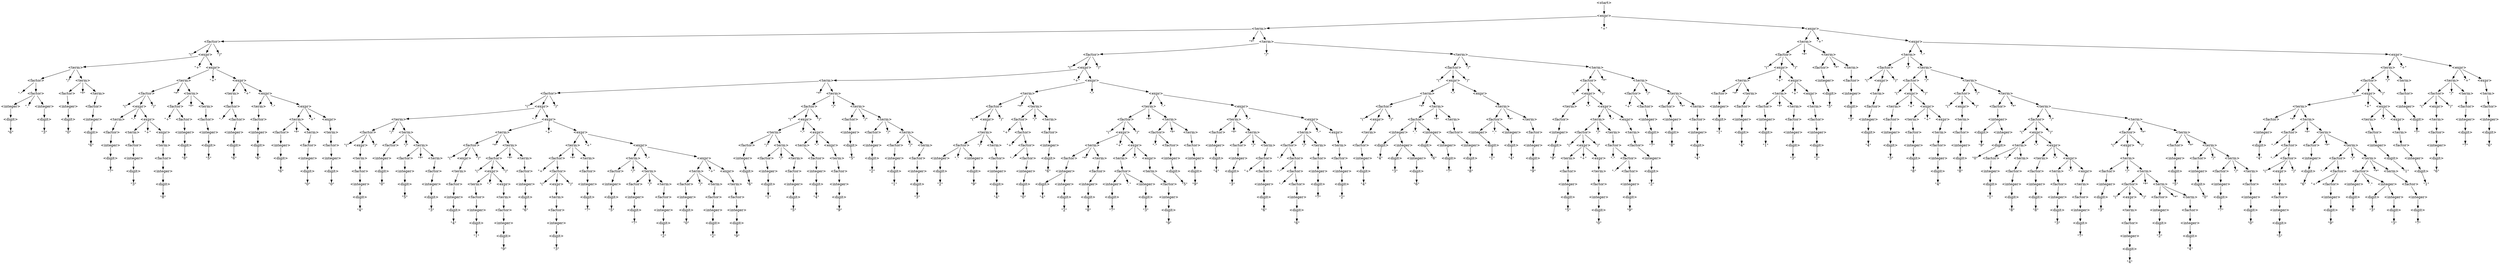 digraph DerivationTree {

    node [shape=plain];

    n1 [label="\<start\>"];
    n2 [label="\<expr\>"];
    n1 -> n2;

    n3 [label="\<term\>"];
    n2 -> n3;

    n4 [label="\"+\""];
    n2 -> n4;

    n5 [label="\<expr\>"];
    n2 -> n5;

    n6 [label="\<factor\>"];
    n3 -> n6;

    n7 [label="\"*\""];
    n3 -> n7;

    n8 [label="\<term\>"];
    n3 -> n8;

    n9 [label="\<term\>"];
    n5 -> n9;

    n10 [label="\"+\""];
    n5 -> n10;

    n11 [label="\<expr\>"];
    n5 -> n11;

    n12 [label="\"(\""];
    n6 -> n12;

    n13 [label="\<expr\>"];
    n6 -> n13;

    n14 [label="\")\""];
    n6 -> n14;

    n15 [label="\<factor\>"];
    n8 -> n15;

    n16 [label="\"/\""];
    n8 -> n16;

    n17 [label="\<term\>"];
    n8 -> n17;

    n18 [label="\<factor\>"];
    n9 -> n18;

    n19 [label="\"*\""];
    n9 -> n19;

    n20 [label="\<term\>"];
    n9 -> n20;

    n21 [label="\<term\>"];
    n11 -> n21;

    n22 [label="\"-\""];
    n11 -> n22;

    n23 [label="\<expr\>"];
    n11 -> n23;

    n24 [label="\<term\>"];
    n13 -> n24;

    n25 [label="\"+\""];
    n13 -> n25;

    n26 [label="\<expr\>"];
    n13 -> n26;

    n27 [label="\"(\""];
    n15 -> n27;

    n28 [label="\<expr\>"];
    n15 -> n28;

    n29 [label="\")\""];
    n15 -> n29;

    n30 [label="\<factor\>"];
    n17 -> n30;

    n31 [label="\"/\""];
    n17 -> n31;

    n32 [label="\<term\>"];
    n17 -> n32;

    n33 [label="\"(\""];
    n18 -> n33;

    n34 [label="\<expr\>"];
    n18 -> n34;

    n35 [label="\")\""];
    n18 -> n35;

    n36 [label="\<factor\>"];
    n20 -> n36;

    n37 [label="\"*\""];
    n20 -> n37;

    n38 [label="\<term\>"];
    n20 -> n38;

    n39 [label="\<factor\>"];
    n21 -> n39;

    n40 [label="\"/\""];
    n21 -> n40;

    n41 [label="\<term\>"];
    n21 -> n41;

    n42 [label="\<term\>"];
    n23 -> n42;

    n43 [label="\"+\""];
    n23 -> n43;

    n44 [label="\<expr\>"];
    n23 -> n44;

    n45 [label="\<factor\>"];
    n24 -> n45;

    n46 [label="\"/\""];
    n24 -> n46;

    n47 [label="\<term\>"];
    n24 -> n47;

    n48 [label="\<term\>"];
    n26 -> n48;

    n49 [label="\"+\""];
    n26 -> n49;

    n50 [label="\<expr\>"];
    n26 -> n50;

    n51 [label="\<term\>"];
    n28 -> n51;

    n52 [label="\"+\""];
    n28 -> n52;

    n53 [label="\<expr\>"];
    n28 -> n53;

    n54 [label="\"(\""];
    n30 -> n54;

    n55 [label="\<expr\>"];
    n30 -> n55;

    n56 [label="\")\""];
    n30 -> n56;

    n57 [label="\<factor\>"];
    n32 -> n57;

    n58 [label="\"*\""];
    n32 -> n58;

    n59 [label="\<term\>"];
    n32 -> n59;

    n60 [label="\<term\>"];
    n34 -> n60;

    n61 [label="\"+\""];
    n34 -> n61;

    n62 [label="\<expr\>"];
    n34 -> n62;

    n63 [label="\<integer\>"];
    n36 -> n63;

    n64 [label="\<factor\>"];
    n38 -> n64;

    n65 [label="\"(\""];
    n39 -> n65;

    n66 [label="\<expr\>"];
    n39 -> n66;

    n67 [label="\")\""];
    n39 -> n67;

    n68 [label="\<factor\>"];
    n41 -> n68;

    n69 [label="\"/\""];
    n41 -> n69;

    n70 [label="\<term\>"];
    n41 -> n70;

    n71 [label="\<factor\>"];
    n42 -> n71;

    n72 [label="\"/\""];
    n42 -> n72;

    n73 [label="\<term\>"];
    n42 -> n73;

    n74 [label="\<term\>"];
    n44 -> n74;

    n75 [label="\"+\""];
    n44 -> n75;

    n76 [label="\<expr\>"];
    n44 -> n76;

    n77 [label="\"-\""];
    n45 -> n77;

    n78 [label="\<factor\>"];
    n45 -> n78;

    n79 [label="\<factor\>"];
    n47 -> n79;

    n80 [label="\"*\""];
    n47 -> n80;

    n81 [label="\<term\>"];
    n47 -> n81;

    n82 [label="\<factor\>"];
    n48 -> n82;

    n83 [label="\"*\""];
    n48 -> n83;

    n84 [label="\<term\>"];
    n48 -> n84;

    n85 [label="\<term\>"];
    n50 -> n85;

    n86 [label="\"+\""];
    n50 -> n86;

    n87 [label="\<expr\>"];
    n50 -> n87;

    n88 [label="\<factor\>"];
    n51 -> n88;

    n89 [label="\"*\""];
    n51 -> n89;

    n90 [label="\<term\>"];
    n51 -> n90;

    n91 [label="\<term\>"];
    n53 -> n91;

    n92 [label="\"-\""];
    n53 -> n92;

    n93 [label="\<expr\>"];
    n53 -> n93;

    n94 [label="\<term\>"];
    n55 -> n94;

    n95 [label="\"-\""];
    n55 -> n95;

    n96 [label="\<expr\>"];
    n55 -> n96;

    n97 [label="\"(\""];
    n57 -> n97;

    n98 [label="\<expr\>"];
    n57 -> n98;

    n99 [label="\")\""];
    n57 -> n99;

    n100 [label="\<factor\>"];
    n59 -> n100;

    n101 [label="\"/\""];
    n59 -> n101;

    n102 [label="\<term\>"];
    n59 -> n102;

    n103 [label="\<factor\>"];
    n60 -> n103;

    n104 [label="\"*\""];
    n60 -> n104;

    n105 [label="\<term\>"];
    n60 -> n105;

    n106 [label="\<term\>"];
    n62 -> n106;

    n107 [label="\"+\""];
    n62 -> n107;

    n108 [label="\<expr\>"];
    n62 -> n108;

    n109 [label="\<digit\>"];
    n63 -> n109;

    n110 [label="\<integer\>"];
    n64 -> n110;

    n111 [label="\<term\>"];
    n66 -> n111;

    n112 [label="\"(\""];
    n68 -> n112;

    n113 [label="\<expr\>"];
    n68 -> n113;

    n114 [label="\")\""];
    n68 -> n114;

    n115 [label="\<factor\>"];
    n70 -> n115;

    n116 [label="\"/\""];
    n70 -> n116;

    n117 [label="\<term\>"];
    n70 -> n117;

    n118 [label="\"(\""];
    n71 -> n118;

    n119 [label="\<expr\>"];
    n71 -> n119;

    n120 [label="\")\""];
    n71 -> n120;

    n121 [label="\<factor\>"];
    n73 -> n121;

    n122 [label="\<factor\>"];
    n74 -> n122;

    n123 [label="\"/\""];
    n74 -> n123;

    n124 [label="\<term\>"];
    n74 -> n124;

    n125 [label="\<term\>"];
    n76 -> n125;

    n126 [label="\<integer\>"];
    n78 -> n126;

    n127 [label="\".\""];
    n78 -> n127;

    n128 [label="\<integer\>"];
    n78 -> n128;

    n129 [label="\<integer\>"];
    n79 -> n129;

    n130 [label="\<factor\>"];
    n81 -> n130;

    n131 [label="\"(\""];
    n82 -> n131;

    n132 [label="\<expr\>"];
    n82 -> n132;

    n133 [label="\")\""];
    n82 -> n133;

    n134 [label="\<factor\>"];
    n84 -> n134;

    n135 [label="\"*\""];
    n84 -> n135;

    n136 [label="\<term\>"];
    n84 -> n136;

    n137 [label="\<factor\>"];
    n85 -> n137;

    n138 [label="\<term\>"];
    n87 -> n138;

    n139 [label="\"-\""];
    n87 -> n139;

    n140 [label="\<expr\>"];
    n87 -> n140;

    n141 [label="\"(\""];
    n88 -> n141;

    n142 [label="\<expr\>"];
    n88 -> n142;

    n143 [label="\")\""];
    n88 -> n143;

    n144 [label="\<factor\>"];
    n90 -> n144;

    n145 [label="\"/\""];
    n90 -> n145;

    n146 [label="\<term\>"];
    n90 -> n146;

    n147 [label="\<factor\>"];
    n91 -> n147;

    n148 [label="\"*\""];
    n91 -> n148;

    n149 [label="\<term\>"];
    n91 -> n149;

    n150 [label="\<term\>"];
    n93 -> n150;

    n151 [label="\"-\""];
    n93 -> n151;

    n152 [label="\<expr\>"];
    n93 -> n152;

    n153 [label="\<factor\>"];
    n94 -> n153;

    n154 [label="\"*\""];
    n94 -> n154;

    n155 [label="\<term\>"];
    n94 -> n155;

    n156 [label="\<term\>"];
    n96 -> n156;

    n157 [label="\<term\>"];
    n98 -> n157;

    n158 [label="\"-\""];
    n98 -> n158;

    n159 [label="\<expr\>"];
    n98 -> n159;

    n160 [label="\"+\""];
    n100 -> n160;

    n161 [label="\<factor\>"];
    n100 -> n161;

    n162 [label="\<factor\>"];
    n102 -> n162;

    n163 [label="\"*\""];
    n102 -> n163;

    n164 [label="\<term\>"];
    n102 -> n164;

    n165 [label="\<integer\>"];
    n103 -> n165;

    n166 [label="\<factor\>"];
    n105 -> n166;

    n167 [label="\<factor\>"];
    n106 -> n167;

    n168 [label="\"*\""];
    n106 -> n168;

    n169 [label="\<term\>"];
    n106 -> n169;

    n170 [label="\<term\>"];
    n108 -> n170;

    n171 [label="\"5\""];
    n109 -> n171;

    n172 [label="\<digit\>"];
    n110 -> n172;

    n173 [label="\<factor\>"];
    n111 -> n173;

    n174 [label="\<term\>"];
    n113 -> n174;

    n175 [label="\"+\""];
    n113 -> n175;

    n176 [label="\<expr\>"];
    n113 -> n176;

    n177 [label="\"(\""];
    n115 -> n177;

    n178 [label="\<expr\>"];
    n115 -> n178;

    n179 [label="\")\""];
    n115 -> n179;

    n180 [label="\<factor\>"];
    n117 -> n180;

    n181 [label="\"*\""];
    n117 -> n181;

    n182 [label="\<term\>"];
    n117 -> n182;

    n183 [label="\<term\>"];
    n119 -> n183;

    n184 [label="\"+\""];
    n119 -> n184;

    n185 [label="\<expr\>"];
    n119 -> n185;

    n186 [label="\<integer\>"];
    n121 -> n186;

    n187 [label="\"(\""];
    n122 -> n187;

    n188 [label="\<expr\>"];
    n122 -> n188;

    n189 [label="\")\""];
    n122 -> n189;

    n190 [label="\<factor\>"];
    n124 -> n190;

    n191 [label="\<factor\>"];
    n125 -> n191;

    n192 [label="\<digit\>"];
    n126 -> n192;

    n193 [label="\<digit\>"];
    n128 -> n193;

    n194 [label="\<digit\>"];
    n129 -> n194;

    n195 [label="\<integer\>"];
    n130 -> n195;

    n196 [label="\<term\>"];
    n132 -> n196;

    n197 [label="\"-\""];
    n132 -> n197;

    n198 [label="\<expr\>"];
    n132 -> n198;

    n199 [label="\"+\""];
    n134 -> n199;

    n200 [label="\<factor\>"];
    n134 -> n200;

    n201 [label="\<factor\>"];
    n136 -> n201;

    n202 [label="\"-\""];
    n137 -> n202;

    n203 [label="\<factor\>"];
    n137 -> n203;

    n204 [label="\<factor\>"];
    n138 -> n204;

    n205 [label="\<term\>"];
    n140 -> n205;

    n206 [label="\"+\""];
    n140 -> n206;

    n207 [label="\<expr\>"];
    n140 -> n207;

    n208 [label="\<term\>"];
    n142 -> n208;

    n209 [label="\"-\""];
    n142 -> n209;

    n210 [label="\<expr\>"];
    n142 -> n210;

    n211 [label="\"(\""];
    n144 -> n211;

    n212 [label="\<expr\>"];
    n144 -> n212;

    n213 [label="\")\""];
    n144 -> n213;

    n214 [label="\<factor\>"];
    n146 -> n214;

    n215 [label="\"/\""];
    n146 -> n215;

    n216 [label="\<term\>"];
    n146 -> n216;

    n217 [label="\"(\""];
    n147 -> n217;

    n218 [label="\<expr\>"];
    n147 -> n218;

    n219 [label="\")\""];
    n147 -> n219;

    n220 [label="\<factor\>"];
    n149 -> n220;

    n221 [label="\"/\""];
    n149 -> n221;

    n222 [label="\<term\>"];
    n149 -> n222;

    n223 [label="\<factor\>"];
    n150 -> n223;

    n224 [label="\"*\""];
    n150 -> n224;

    n225 [label="\<term\>"];
    n150 -> n225;

    n226 [label="\<term\>"];
    n152 -> n226;

    n227 [label="\"-\""];
    n152 -> n227;

    n228 [label="\<expr\>"];
    n152 -> n228;

    n229 [label="\"(\""];
    n153 -> n229;

    n230 [label="\<expr\>"];
    n153 -> n230;

    n231 [label="\")\""];
    n153 -> n231;

    n232 [label="\<factor\>"];
    n155 -> n232;

    n233 [label="\"*\""];
    n155 -> n233;

    n234 [label="\<term\>"];
    n155 -> n234;

    n235 [label="\<factor\>"];
    n156 -> n235;

    n236 [label="\"*\""];
    n156 -> n236;

    n237 [label="\<term\>"];
    n156 -> n237;

    n238 [label="\<factor\>"];
    n157 -> n238;

    n239 [label="\<term\>"];
    n159 -> n239;

    n240 [label="\"-\""];
    n159 -> n240;

    n241 [label="\<expr\>"];
    n159 -> n241;

    n242 [label="\<integer\>"];
    n161 -> n242;

    n243 [label="\<integer\>"];
    n162 -> n243;

    n244 [label="\<factor\>"];
    n164 -> n244;

    n245 [label="\<digit\>"];
    n165 -> n245;

    n246 [label="\<integer\>"];
    n166 -> n246;

    n247 [label="\<integer\>"];
    n167 -> n247;

    n248 [label="\<factor\>"];
    n169 -> n248;

    n249 [label="\<factor\>"];
    n170 -> n249;

    n250 [label="\"3\""];
    n172 -> n250;

    n251 [label="\<integer\>"];
    n173 -> n251;

    n252 [label="\<factor\>"];
    n174 -> n252;

    n253 [label="\<term\>"];
    n176 -> n253;

    n254 [label="\"+\""];
    n176 -> n254;

    n255 [label="\<expr\>"];
    n176 -> n255;

    n256 [label="\<term\>"];
    n178 -> n256;

    n257 [label="\<integer\>"];
    n180 -> n257;

    n258 [label="\<factor\>"];
    n182 -> n258;

    n259 [label="\"/\""];
    n182 -> n259;

    n260 [label="\<term\>"];
    n182 -> n260;

    n261 [label="\<factor\>"];
    n183 -> n261;

    n262 [label="\"*\""];
    n183 -> n262;

    n263 [label="\<term\>"];
    n183 -> n263;

    n264 [label="\<term\>"];
    n185 -> n264;

    n265 [label="\"-\""];
    n185 -> n265;

    n266 [label="\<expr\>"];
    n185 -> n266;

    n267 [label="\<digit\>"];
    n186 -> n267;

    n268 [label="\<term\>"];
    n188 -> n268;

    n269 [label="\<integer\>"];
    n190 -> n269;

    n270 [label="\<integer\>"];
    n191 -> n270;

    n271 [label="\"6\""];
    n192 -> n271;

    n272 [label="\"3\""];
    n193 -> n272;

    n273 [label="\"0\""];
    n194 -> n273;

    n274 [label="\<digit\>"];
    n195 -> n274;

    n275 [label="\<factor\>"];
    n196 -> n275;

    n276 [label="\<term\>"];
    n198 -> n276;

    n277 [label="\"+\""];
    n198 -> n277;

    n278 [label="\<expr\>"];
    n198 -> n278;

    n279 [label="\<integer\>"];
    n200 -> n279;

    n280 [label="\<integer\>"];
    n201 -> n280;

    n281 [label="\<integer\>"];
    n203 -> n281;

    n282 [label="\<integer\>"];
    n204 -> n282;

    n283 [label="\<factor\>"];
    n205 -> n283;

    n284 [label="\"*\""];
    n205 -> n284;

    n285 [label="\<term\>"];
    n205 -> n285;

    n286 [label="\<term\>"];
    n207 -> n286;

    n287 [label="\<factor\>"];
    n208 -> n287;

    n288 [label="\"/\""];
    n208 -> n288;

    n289 [label="\<term\>"];
    n208 -> n289;

    n290 [label="\<term\>"];
    n210 -> n290;

    n291 [label="\"+\""];
    n210 -> n291;

    n292 [label="\<expr\>"];
    n210 -> n292;

    n293 [label="\<term\>"];
    n212 -> n293;

    n294 [label="\"-\""];
    n212 -> n294;

    n295 [label="\<expr\>"];
    n212 -> n295;

    n296 [label="\<integer\>"];
    n214 -> n296;

    n297 [label="\<factor\>"];
    n216 -> n297;

    n298 [label="\"/\""];
    n216 -> n298;

    n299 [label="\<term\>"];
    n216 -> n299;

    n300 [label="\<term\>"];
    n218 -> n300;

    n301 [label="\"+\""];
    n220 -> n301;

    n302 [label="\<factor\>"];
    n220 -> n302;

    n303 [label="\<factor\>"];
    n222 -> n303;

    n304 [label="\"(\""];
    n223 -> n304;

    n305 [label="\<expr\>"];
    n223 -> n305;

    n306 [label="\")\""];
    n223 -> n306;

    n307 [label="\<factor\>"];
    n225 -> n307;

    n308 [label="\"*\""];
    n225 -> n308;

    n309 [label="\<term\>"];
    n225 -> n309;

    n310 [label="\<factor\>"];
    n226 -> n310;

    n311 [label="\"*\""];
    n226 -> n311;

    n312 [label="\<term\>"];
    n226 -> n312;

    n313 [label="\<term\>"];
    n228 -> n313;

    n314 [label="\"-\""];
    n228 -> n314;

    n315 [label="\<expr\>"];
    n228 -> n315;

    n316 [label="\<term\>"];
    n230 -> n316;

    n317 [label="\<integer\>"];
    n232 -> n317;

    n318 [label="\".\""];
    n232 -> n318;

    n319 [label="\<integer\>"];
    n232 -> n319;

    n320 [label="\<factor\>"];
    n234 -> n320;

    n321 [label="\<integer\>"];
    n235 -> n321;

    n322 [label="\".\""];
    n235 -> n322;

    n323 [label="\<integer\>"];
    n235 -> n323;

    n324 [label="\<factor\>"];
    n237 -> n324;

    n325 [label="\<integer\>"];
    n238 -> n325;

    n326 [label="\<factor\>"];
    n239 -> n326;

    n327 [label="\"/\""];
    n239 -> n327;

    n328 [label="\<term\>"];
    n239 -> n328;

    n329 [label="\<term\>"];
    n241 -> n329;

    n330 [label="\<digit\>"];
    n242 -> n330;

    n331 [label="\<digit\>"];
    n243 -> n331;

    n332 [label="\<integer\>"];
    n244 -> n332;

    n333 [label="\"1\""];
    n245 -> n333;

    n334 [label="\<digit\>"];
    n246 -> n334;

    n335 [label="\<digit\>"];
    n247 -> n335;

    n336 [label="\<integer\>"];
    n248 -> n336;

    n337 [label="\<integer\>"];
    n249 -> n337;

    n338 [label="\<digit\>"];
    n251 -> n338;

    n339 [label="\<integer\>"];
    n252 -> n339;

    n340 [label="\<factor\>"];
    n253 -> n340;

    n341 [label="\<term\>"];
    n255 -> n341;

    n342 [label="\<factor\>"];
    n256 -> n342;

    n343 [label="\<digit\>"];
    n257 -> n343;

    n344 [label="\<integer\>"];
    n257 -> n344;

    n345 [label="\"(\""];
    n258 -> n345;

    n346 [label="\<expr\>"];
    n258 -> n346;

    n347 [label="\")\""];
    n258 -> n347;

    n348 [label="\<factor\>"];
    n260 -> n348;

    n349 [label="\"*\""];
    n260 -> n349;

    n350 [label="\<term\>"];
    n260 -> n350;

    n351 [label="\<integer\>"];
    n261 -> n351;

    n352 [label="\<factor\>"];
    n263 -> n352;

    n353 [label="\"*\""];
    n263 -> n353;

    n354 [label="\<term\>"];
    n263 -> n354;

    n355 [label="\<factor\>"];
    n264 -> n355;

    n356 [label="\<term\>"];
    n266 -> n356;

    n357 [label="\"7\""];
    n267 -> n357;

    n358 [label="\<factor\>"];
    n268 -> n358;

    n359 [label="\<digit\>"];
    n269 -> n359;

    n360 [label="\<digit\>"];
    n270 -> n360;

    n361 [label="\"6\""];
    n274 -> n361;

    n362 [label="\<integer\>"];
    n275 -> n362;

    n363 [label="\<factor\>"];
    n276 -> n363;

    n364 [label="\<term\>"];
    n278 -> n364;

    n365 [label="\<digit\>"];
    n279 -> n365;

    n366 [label="\<digit\>"];
    n280 -> n366;

    n367 [label="\<digit\>"];
    n281 -> n367;

    n368 [label="\<digit\>"];
    n282 -> n368;

    n369 [label="\<integer\>"];
    n283 -> n369;

    n370 [label="\<factor\>"];
    n285 -> n370;

    n371 [label="\<factor\>"];
    n286 -> n371;

    n372 [label="\"(\""];
    n287 -> n372;

    n373 [label="\<expr\>"];
    n287 -> n373;

    n374 [label="\")\""];
    n287 -> n374;

    n375 [label="\<factor\>"];
    n289 -> n375;

    n376 [label="\"/\""];
    n289 -> n376;

    n377 [label="\<term\>"];
    n289 -> n377;

    n378 [label="\<factor\>"];
    n290 -> n378;

    n379 [label="\"*\""];
    n290 -> n379;

    n380 [label="\<term\>"];
    n290 -> n380;

    n381 [label="\<term\>"];
    n292 -> n381;

    n382 [label="\"+\""];
    n292 -> n382;

    n383 [label="\<expr\>"];
    n292 -> n383;

    n384 [label="\<factor\>"];
    n293 -> n384;

    n385 [label="\"/\""];
    n293 -> n385;

    n386 [label="\<term\>"];
    n293 -> n386;

    n387 [label="\<term\>"];
    n295 -> n387;

    n388 [label="\"-\""];
    n295 -> n388;

    n389 [label="\<expr\>"];
    n295 -> n389;

    n390 [label="\<digit\>"];
    n296 -> n390;

    n391 [label="\<integer\>"];
    n297 -> n391;

    n392 [label="\<factor\>"];
    n299 -> n392;

    n393 [label="\"/\""];
    n299 -> n393;

    n394 [label="\<term\>"];
    n299 -> n394;

    n395 [label="\<factor\>"];
    n300 -> n395;

    n396 [label="\"/\""];
    n300 -> n396;

    n397 [label="\<term\>"];
    n300 -> n397;

    n398 [label="\"+\""];
    n302 -> n398;

    n399 [label="\<factor\>"];
    n302 -> n399;

    n400 [label="\<integer\>"];
    n303 -> n400;

    n401 [label="\<term\>"];
    n305 -> n401;

    n402 [label="\"+\""];
    n305 -> n402;

    n403 [label="\<expr\>"];
    n305 -> n403;

    n404 [label="\"-\""];
    n307 -> n404;

    n405 [label="\<factor\>"];
    n307 -> n405;

    n406 [label="\<factor\>"];
    n309 -> n406;

    n407 [label="\<integer\>"];
    n310 -> n407;

    n408 [label="\<factor\>"];
    n312 -> n408;

    n409 [label="\"/\""];
    n312 -> n409;

    n410 [label="\<term\>"];
    n312 -> n410;

    n411 [label="\<factor\>"];
    n313 -> n411;

    n412 [label="\"/\""];
    n313 -> n412;

    n413 [label="\<term\>"];
    n313 -> n413;

    n414 [label="\<term\>"];
    n315 -> n414;

    n415 [label="\<factor\>"];
    n316 -> n415;

    n416 [label="\<digit\>"];
    n317 -> n416;

    n417 [label="\<integer\>"];
    n317 -> n417;

    n418 [label="\<digit\>"];
    n319 -> n418;

    n419 [label="\<integer\>"];
    n319 -> n419;

    n420 [label="\<integer\>"];
    n320 -> n420;

    n421 [label="\<digit\>"];
    n321 -> n421;

    n422 [label="\<digit\>"];
    n323 -> n422;

    n423 [label="\<integer\>"];
    n324 -> n423;

    n424 [label="\<digit\>"];
    n325 -> n424;

    n425 [label="\"(\""];
    n326 -> n425;

    n426 [label="\<expr\>"];
    n326 -> n426;

    n427 [label="\")\""];
    n326 -> n427;

    n428 [label="\<factor\>"];
    n328 -> n428;

    n429 [label="\<factor\>"];
    n329 -> n429;

    n430 [label="\"7\""];
    n330 -> n430;

    n431 [label="\"8\""];
    n331 -> n431;

    n432 [label="\<digit\>"];
    n332 -> n432;

    n433 [label="\"4\""];
    n334 -> n433;

    n434 [label="\"1\""];
    n335 -> n434;

    n435 [label="\<digit\>"];
    n336 -> n435;

    n436 [label="\<digit\>"];
    n337 -> n436;

    n437 [label="\"4\""];
    n338 -> n437;

    n438 [label="\<digit\>"];
    n339 -> n438;

    n439 [label="\<integer\>"];
    n340 -> n439;

    n440 [label="\<factor\>"];
    n341 -> n440;

    n441 [label="\<integer\>"];
    n342 -> n441;

    n442 [label="\"9\""];
    n343 -> n442;

    n443 [label="\<digit\>"];
    n344 -> n443;

    n444 [label="\<term\>"];
    n346 -> n444;

    n445 [label="\"-\""];
    n346 -> n445;

    n446 [label="\<expr\>"];
    n346 -> n446;

    n447 [label="\"(\""];
    n348 -> n447;

    n448 [label="\<expr\>"];
    n348 -> n448;

    n449 [label="\")\""];
    n348 -> n449;

    n450 [label="\<factor\>"];
    n350 -> n450;

    n451 [label="\"*\""];
    n350 -> n451;

    n452 [label="\<term\>"];
    n350 -> n452;

    n453 [label="\<digit\>"];
    n351 -> n453;

    n454 [label="\"-\""];
    n352 -> n454;

    n455 [label="\<factor\>"];
    n352 -> n455;

    n456 [label="\<factor\>"];
    n354 -> n456;

    n457 [label="\"*\""];
    n354 -> n457;

    n458 [label="\<term\>"];
    n354 -> n458;

    n459 [label="\<integer\>"];
    n355 -> n459;

    n460 [label="\<factor\>"];
    n356 -> n460;

    n461 [label="\<integer\>"];
    n358 -> n461;

    n462 [label="\"7\""];
    n359 -> n462;

    n463 [label="\"6\""];
    n360 -> n463;

    n464 [label="\<digit\>"];
    n362 -> n464;

    n465 [label="\<integer\>"];
    n363 -> n465;

    n466 [label="\<factor\>"];
    n364 -> n466;

    n467 [label="\"8\""];
    n365 -> n467;

    n468 [label="\"5\""];
    n366 -> n468;

    n469 [label="\"6\""];
    n367 -> n469;

    n470 [label="\"6\""];
    n368 -> n470;

    n471 [label="\<digit\>"];
    n369 -> n471;

    n472 [label="\<integer\>"];
    n370 -> n472;

    n473 [label="\<integer\>"];
    n371 -> n473;

    n474 [label="\<term\>"];
    n373 -> n474;

    n475 [label="\<integer\>"];
    n375 -> n475;

    n476 [label="\<factor\>"];
    n377 -> n476;

    n477 [label="\"*\""];
    n377 -> n477;

    n478 [label="\<term\>"];
    n377 -> n478;

    n479 [label="\"(\""];
    n378 -> n479;

    n480 [label="\<expr\>"];
    n378 -> n480;

    n481 [label="\")\""];
    n378 -> n481;

    n482 [label="\<factor\>"];
    n380 -> n482;

    n483 [label="\"*\""];
    n380 -> n483;

    n484 [label="\<term\>"];
    n380 -> n484;

    n485 [label="\<factor\>"];
    n381 -> n485;

    n486 [label="\"*\""];
    n381 -> n486;

    n487 [label="\<term\>"];
    n381 -> n487;

    n488 [label="\<term\>"];
    n383 -> n488;

    n489 [label="\"-\""];
    n383 -> n489;

    n490 [label="\<expr\>"];
    n383 -> n490;

    n491 [label="\<integer\>"];
    n384 -> n491;

    n492 [label="\<factor\>"];
    n386 -> n492;

    n493 [label="\"/\""];
    n386 -> n493;

    n494 [label="\<term\>"];
    n386 -> n494;

    n495 [label="\<factor\>"];
    n387 -> n495;

    n496 [label="\<term\>"];
    n389 -> n496;

    n497 [label="\"5\""];
    n390 -> n497;

    n498 [label="\<digit\>"];
    n391 -> n498;

    n499 [label="\<integer\>"];
    n392 -> n499;

    n500 [label="\<factor\>"];
    n394 -> n500;

    n501 [label="\<integer\>"];
    n395 -> n501;

    n502 [label="\".\""];
    n395 -> n502;

    n503 [label="\<integer\>"];
    n395 -> n503;

    n504 [label="\<factor\>"];
    n397 -> n504;

    n505 [label="\"-\""];
    n399 -> n505;

    n506 [label="\<factor\>"];
    n399 -> n506;

    n507 [label="\<digit\>"];
    n400 -> n507;

    n508 [label="\<factor\>"];
    n401 -> n508;

    n509 [label="\"*\""];
    n401 -> n509;

    n510 [label="\<term\>"];
    n401 -> n510;

    n511 [label="\<term\>"];
    n403 -> n511;

    n512 [label="\"-\""];
    n403 -> n512;

    n513 [label="\<expr\>"];
    n403 -> n513;

    n514 [label="\<integer\>"];
    n405 -> n514;

    n515 [label="\<integer\>"];
    n406 -> n515;

    n516 [label="\<digit\>"];
    n407 -> n516;

    n517 [label="\<integer\>"];
    n408 -> n517;

    n518 [label="\<factor\>"];
    n410 -> n518;

    n519 [label="\"-\""];
    n411 -> n519;

    n520 [label="\<factor\>"];
    n411 -> n520;

    n521 [label="\<factor\>"];
    n413 -> n521;

    n522 [label="\<factor\>"];
    n414 -> n522;

    n523 [label="\<integer\>"];
    n415 -> n523;

    n524 [label="\"4\""];
    n416 -> n524;

    n525 [label="\<digit\>"];
    n417 -> n525;

    n526 [label="\<integer\>"];
    n417 -> n526;

    n527 [label="\"6\""];
    n418 -> n527;

    n528 [label="\<digit\>"];
    n419 -> n528;

    n529 [label="\<digit\>"];
    n420 -> n529;

    n530 [label="\"1\""];
    n421 -> n530;

    n531 [label="\"4\""];
    n422 -> n531;

    n532 [label="\<digit\>"];
    n423 -> n532;

    n533 [label="\"9\""];
    n424 -> n533;

    n534 [label="\<term\>"];
    n426 -> n534;

    n535 [label="\"+\""];
    n426 -> n535;

    n536 [label="\<expr\>"];
    n426 -> n536;

    n537 [label="\"-\""];
    n428 -> n537;

    n538 [label="\<factor\>"];
    n428 -> n538;

    n539 [label="\<integer\>"];
    n429 -> n539;

    n540 [label="\"4\""];
    n432 -> n540;

    n541 [label="\"3\""];
    n435 -> n541;

    n542 [label="\"2\""];
    n436 -> n542;

    n543 [label="\"3\""];
    n438 -> n543;

    n544 [label="\<digit\>"];
    n439 -> n544;

    n545 [label="\<integer\>"];
    n440 -> n545;

    n546 [label="\<digit\>"];
    n441 -> n546;

    n547 [label="\"0\""];
    n443 -> n547;

    n548 [label="\<factor\>"];
    n444 -> n548;

    n549 [label="\"/\""];
    n444 -> n549;

    n550 [label="\<term\>"];
    n444 -> n550;

    n551 [label="\<term\>"];
    n446 -> n551;

    n552 [label="\"-\""];
    n446 -> n552;

    n553 [label="\<expr\>"];
    n446 -> n553;

    n554 [label="\<term\>"];
    n448 -> n554;

    n555 [label="\<integer\>"];
    n450 -> n555;

    n556 [label="\<factor\>"];
    n452 -> n556;

    n557 [label="\"/\""];
    n452 -> n557;

    n558 [label="\<term\>"];
    n452 -> n558;

    n559 [label="\"4\""];
    n453 -> n559;

    n560 [label="\"-\""];
    n455 -> n560;

    n561 [label="\<factor\>"];
    n455 -> n561;

    n562 [label="\<integer\>"];
    n456 -> n562;

    n563 [label="\<factor\>"];
    n458 -> n563;

    n564 [label="\"/\""];
    n458 -> n564;

    n565 [label="\<term\>"];
    n458 -> n565;

    n566 [label="\<digit\>"];
    n459 -> n566;

    n567 [label="\<integer\>"];
    n460 -> n567;

    n568 [label="\<digit\>"];
    n461 -> n568;

    n569 [label="\"7\""];
    n464 -> n569;

    n570 [label="\<digit\>"];
    n465 -> n570;

    n571 [label="\<integer\>"];
    n466 -> n571;

    n572 [label="\"6\""];
    n471 -> n572;

    n573 [label="\<digit\>"];
    n472 -> n573;

    n574 [label="\<digit\>"];
    n473 -> n574;

    n575 [label="\<factor\>"];
    n474 -> n575;

    n576 [label="\<digit\>"];
    n475 -> n576;

    n577 [label="\<integer\>"];
    n476 -> n577;

    n578 [label="\<factor\>"];
    n478 -> n578;

    n579 [label="\<term\>"];
    n480 -> n579;

    n580 [label="\"(\""];
    n482 -> n580;

    n581 [label="\<expr\>"];
    n482 -> n581;

    n582 [label="\")\""];
    n482 -> n582;

    n583 [label="\<factor\>"];
    n484 -> n583;

    n584 [label="\"+\""];
    n485 -> n584;

    n585 [label="\<factor\>"];
    n485 -> n585;

    n586 [label="\<factor\>"];
    n487 -> n586;

    n587 [label="\<factor\>"];
    n488 -> n587;

    n588 [label="\"/\""];
    n488 -> n588;

    n589 [label="\<term\>"];
    n488 -> n589;

    n590 [label="\<term\>"];
    n490 -> n590;

    n591 [label="\"+\""];
    n490 -> n591;

    n592 [label="\<expr\>"];
    n490 -> n592;

    n593 [label="\<digit\>"];
    n491 -> n593;

    n594 [label="\<integer\>"];
    n492 -> n594;

    n595 [label="\<factor\>"];
    n494 -> n595;

    n596 [label="\<integer\>"];
    n495 -> n596;

    n597 [label="\<factor\>"];
    n496 -> n597;

    n598 [label="\"2\""];
    n498 -> n598;

    n599 [label="\<digit\>"];
    n499 -> n599;

    n600 [label="\<integer\>"];
    n500 -> n600;

    n601 [label="\<digit\>"];
    n501 -> n601;

    n602 [label="\<digit\>"];
    n503 -> n602;

    n603 [label="\<integer\>"];
    n504 -> n603;

    n604 [label="\<integer\>"];
    n506 -> n604;

    n605 [label="\"6\""];
    n507 -> n605;

    n606 [label="\<integer\>"];
    n508 -> n606;

    n607 [label="\<factor\>"];
    n510 -> n607;

    n608 [label="\<factor\>"];
    n511 -> n608;

    n609 [label="\<term\>"];
    n513 -> n609;

    n610 [label="\<digit\>"];
    n514 -> n610;

    n611 [label="\<digit\>"];
    n515 -> n611;

    n612 [label="\"4\""];
    n516 -> n612;

    n613 [label="\<digit\>"];
    n517 -> n613;

    n614 [label="\"+\""];
    n518 -> n614;

    n615 [label="\<factor\>"];
    n518 -> n615;

    n616 [label="\"-\""];
    n520 -> n616;

    n617 [label="\<factor\>"];
    n520 -> n617;

    n618 [label="\<integer\>"];
    n521 -> n618;

    n619 [label="\<integer\>"];
    n522 -> n619;

    n620 [label="\<digit\>"];
    n523 -> n620;

    n621 [label="\"3\""];
    n525 -> n621;

    n622 [label="\<digit\>"];
    n526 -> n622;

    n623 [label="\"7\""];
    n528 -> n623;

    n624 [label="\"8\""];
    n529 -> n624;

    n625 [label="\"9\""];
    n532 -> n625;

    n626 [label="\<factor\>"];
    n534 -> n626;

    n627 [label="\<term\>"];
    n536 -> n627;

    n628 [label="\"-\""];
    n538 -> n628;

    n629 [label="\<factor\>"];
    n538 -> n629;

    n630 [label="\<digit\>"];
    n539 -> n630;

    n631 [label="\"8\""];
    n544 -> n631;

    n632 [label="\<digit\>"];
    n545 -> n632;

    n633 [label="\"8\""];
    n546 -> n633;

    n634 [label="\<integer\>"];
    n548 -> n634;

    n635 [label="\<factor\>"];
    n550 -> n635;

    n636 [label="\<factor\>"];
    n551 -> n636;

    n637 [label="\<term\>"];
    n553 -> n637;

    n638 [label="\"-\""];
    n553 -> n638;

    n639 [label="\<expr\>"];
    n553 -> n639;

    n640 [label="\<factor\>"];
    n554 -> n640;

    n641 [label="\"/\""];
    n554 -> n641;

    n642 [label="\<term\>"];
    n554 -> n642;

    n643 [label="\<digit\>"];
    n555 -> n643;

    n644 [label="\<integer\>"];
    n556 -> n644;

    n645 [label="\<factor\>"];
    n558 -> n645;

    n646 [label="\"/\""];
    n558 -> n646;

    n647 [label="\<term\>"];
    n558 -> n647;

    n648 [label="\"(\""];
    n561 -> n648;

    n649 [label="\<expr\>"];
    n561 -> n649;

    n650 [label="\")\""];
    n561 -> n650;

    n651 [label="\<digit\>"];
    n562 -> n651;

    n652 [label="\"-\""];
    n563 -> n652;

    n653 [label="\<factor\>"];
    n563 -> n653;

    n654 [label="\<factor\>"];
    n565 -> n654;

    n655 [label="\"*\""];
    n565 -> n655;

    n656 [label="\<term\>"];
    n565 -> n656;

    n657 [label="\"1\""];
    n566 -> n657;

    n658 [label="\<digit\>"];
    n567 -> n658;

    n659 [label="\"6\""];
    n568 -> n659;

    n660 [label="\"3\""];
    n570 -> n660;

    n661 [label="\<digit\>"];
    n571 -> n661;

    n662 [label="\"0\""];
    n573 -> n662;

    n663 [label="\"0\""];
    n574 -> n663;

    n664 [label="\<integer\>"];
    n575 -> n664;

    n665 [label="\"0\""];
    n576 -> n665;

    n666 [label="\<digit\>"];
    n577 -> n666;

    n667 [label="\<integer\>"];
    n578 -> n667;

    n668 [label="\<factor\>"];
    n579 -> n668;

    n669 [label="\<term\>"];
    n581 -> n669;

    n670 [label="\"-\""];
    n581 -> n670;

    n671 [label="\<expr\>"];
    n581 -> n671;

    n672 [label="\<integer\>"];
    n583 -> n672;

    n673 [label="\"(\""];
    n585 -> n673;

    n674 [label="\<expr\>"];
    n585 -> n674;

    n675 [label="\")\""];
    n585 -> n675;

    n676 [label="\<integer\>"];
    n586 -> n676;

    n677 [label="\<integer\>"];
    n587 -> n677;

    n678 [label="\<factor\>"];
    n589 -> n678;

    n679 [label="\"/\""];
    n589 -> n679;

    n680 [label="\<term\>"];
    n589 -> n680;

    n681 [label="\<factor\>"];
    n590 -> n681;

    n682 [label="\"/\""];
    n590 -> n682;

    n683 [label="\<term\>"];
    n590 -> n683;

    n684 [label="\<term\>"];
    n592 -> n684;

    n685 [label="\"6\""];
    n593 -> n685;

    n686 [label="\<digit\>"];
    n594 -> n686;

    n687 [label="\<integer\>"];
    n595 -> n687;

    n688 [label="\<digit\>"];
    n596 -> n688;

    n689 [label="\<integer\>"];
    n597 -> n689;

    n690 [label="\"1\""];
    n599 -> n690;

    n691 [label="\<digit\>"];
    n600 -> n691;

    n692 [label="\"2\""];
    n601 -> n692;

    n693 [label="\"9\""];
    n602 -> n693;

    n694 [label="\<digit\>"];
    n603 -> n694;

    n695 [label="\<digit\>"];
    n604 -> n695;

    n696 [label="\<digit\>"];
    n606 -> n696;

    n697 [label="\<integer\>"];
    n606 -> n697;

    n698 [label="\<integer\>"];
    n607 -> n698;

    n699 [label="\<integer\>"];
    n608 -> n699;

    n700 [label="\".\""];
    n608 -> n700;

    n701 [label="\<integer\>"];
    n608 -> n701;

    n702 [label="\<factor\>"];
    n609 -> n702;

    n703 [label="\"5\""];
    n610 -> n703;

    n704 [label="\"9\""];
    n611 -> n704;

    n705 [label="\"3\""];
    n613 -> n705;

    n706 [label="\<integer\>"];
    n615 -> n706;

    n707 [label="\"-\""];
    n617 -> n707;

    n708 [label="\<factor\>"];
    n617 -> n708;

    n709 [label="\<digit\>"];
    n618 -> n709;

    n710 [label="\<digit\>"];
    n619 -> n710;

    n711 [label="\"4\""];
    n620 -> n711;

    n712 [label="\"6\""];
    n622 -> n712;

    n713 [label="\<integer\>"];
    n626 -> n713;

    n714 [label="\<factor\>"];
    n627 -> n714;

    n715 [label="\<integer\>"];
    n629 -> n715;

    n716 [label="\"2\""];
    n630 -> n716;

    n717 [label="\"4\""];
    n632 -> n717;

    n718 [label="\<digit\>"];
    n634 -> n718;

    n719 [label="\<integer\>"];
    n635 -> n719;

    n720 [label="\<integer\>"];
    n636 -> n720;

    n721 [label="\<factor\>"];
    n637 -> n721;

    n722 [label="\<term\>"];
    n639 -> n722;

    n723 [label="\<integer\>"];
    n640 -> n723;

    n724 [label="\<factor\>"];
    n642 -> n724;

    n725 [label="\"*\""];
    n642 -> n725;

    n726 [label="\<term\>"];
    n642 -> n726;

    n727 [label="\"5\""];
    n643 -> n727;

    n728 [label="\<digit\>"];
    n644 -> n728;

    n729 [label="\<integer\>"];
    n645 -> n729;

    n730 [label="\<factor\>"];
    n647 -> n730;

    n731 [label="\<term\>"];
    n649 -> n731;

    n732 [label="\"6\""];
    n651 -> n732;

    n733 [label="\"+\""];
    n653 -> n733;

    n734 [label="\<factor\>"];
    n653 -> n734;

    n735 [label="\<integer\>"];
    n654 -> n735;

    n736 [label="\".\""];
    n654 -> n736;

    n737 [label="\<integer\>"];
    n654 -> n737;

    n738 [label="\<factor\>"];
    n656 -> n738;

    n739 [label="\"1\""];
    n658 -> n739;

    n740 [label="\"8\""];
    n661 -> n740;

    n741 [label="\<digit\>"];
    n664 -> n741;

    n742 [label="\"5\""];
    n666 -> n742;

    n743 [label="\<digit\>"];
    n667 -> n743;

    n744 [label="\<integer\>"];
    n668 -> n744;

    n745 [label="\<factor\>"];
    n669 -> n745;

    n746 [label="\<term\>"];
    n671 -> n746;

    n747 [label="\<digit\>"];
    n672 -> n747;

    n748 [label="\<term\>"];
    n674 -> n748;

    n749 [label="\<digit\>"];
    n676 -> n749;

    n750 [label="\<digit\>"];
    n677 -> n750;

    n751 [label="\<integer\>"];
    n678 -> n751;

    n752 [label="\<factor\>"];
    n680 -> n752;

    n753 [label="\<integer\>"];
    n681 -> n753;

    n754 [label="\<factor\>"];
    n683 -> n754;

    n755 [label="\<factor\>"];
    n684 -> n755;

    n756 [label="\"1\""];
    n686 -> n756;

    n757 [label="\<digit\>"];
    n687 -> n757;

    n758 [label="\"4\""];
    n688 -> n758;

    n759 [label="\<digit\>"];
    n689 -> n759;

    n760 [label="\"3\""];
    n691 -> n760;

    n761 [label="\"4\""];
    n694 -> n761;

    n762 [label="\"0\""];
    n695 -> n762;

    n763 [label="\"4\""];
    n696 -> n763;

    n764 [label="\<digit\>"];
    n697 -> n764;

    n765 [label="\<digit\>"];
    n698 -> n765;

    n766 [label="\<digit\>"];
    n699 -> n766;

    n767 [label="\<digit\>"];
    n701 -> n767;

    n768 [label="\<integer\>"];
    n702 -> n768;

    n769 [label="\<digit\>"];
    n706 -> n769;

    n770 [label="\<integer\>"];
    n708 -> n770;

    n771 [label="\"7\""];
    n709 -> n771;

    n772 [label="\"2\""];
    n710 -> n772;

    n773 [label="\<digit\>"];
    n713 -> n773;

    n774 [label="\<integer\>"];
    n714 -> n774;

    n775 [label="\<digit\>"];
    n715 -> n775;

    n776 [label="\"1\""];
    n718 -> n776;

    n777 [label="\<digit\>"];
    n719 -> n777;

    n778 [label="\<digit\>"];
    n720 -> n778;

    n779 [label="\<integer\>"];
    n721 -> n779;

    n780 [label="\<factor\>"];
    n722 -> n780;

    n781 [label="\<digit\>"];
    n723 -> n781;

    n782 [label="\"(\""];
    n724 -> n782;

    n783 [label="\<expr\>"];
    n724 -> n783;

    n784 [label="\")\""];
    n724 -> n784;

    n785 [label="\<factor\>"];
    n726 -> n785;

    n786 [label="\"*\""];
    n726 -> n786;

    n787 [label="\<term\>"];
    n726 -> n787;

    n788 [label="\"0\""];
    n728 -> n788;

    n789 [label="\<digit\>"];
    n729 -> n789;

    n790 [label="\<integer\>"];
    n730 -> n790;

    n791 [label="\<factor\>"];
    n731 -> n791;

    n792 [label="\<integer\>"];
    n734 -> n792;

    n793 [label="\<digit\>"];
    n735 -> n793;

    n794 [label="\<digit\>"];
    n737 -> n794;

    n795 [label="\<integer\>"];
    n737 -> n795;

    n796 [label="\<integer\>"];
    n738 -> n796;

    n797 [label="\"4\""];
    n741 -> n797;

    n798 [label="\"3\""];
    n743 -> n798;

    n799 [label="\<digit\>"];
    n744 -> n799;

    n800 [label="\<integer\>"];
    n745 -> n800;

    n801 [label="\<factor\>"];
    n746 -> n801;

    n802 [label="\"6\""];
    n747 -> n802;

    n803 [label="\<factor\>"];
    n748 -> n803;

    n804 [label="\"7\""];
    n749 -> n804;

    n805 [label="\"5\""];
    n750 -> n805;

    n806 [label="\<digit\>"];
    n751 -> n806;

    n807 [label="\<integer\>"];
    n752 -> n807;

    n808 [label="\<digit\>"];
    n753 -> n808;

    n809 [label="\<integer\>"];
    n754 -> n809;

    n810 [label="\<integer\>"];
    n755 -> n810;

    n811 [label="\"5\""];
    n757 -> n811;

    n812 [label="\"9\""];
    n759 -> n812;

    n813 [label="\"2\""];
    n764 -> n813;

    n814 [label="\"8\""];
    n765 -> n814;

    n815 [label="\"7\""];
    n766 -> n815;

    n816 [label="\"3\""];
    n767 -> n816;

    n817 [label="\<digit\>"];
    n768 -> n817;

    n818 [label="\"6\""];
    n769 -> n818;

    n819 [label="\<digit\>"];
    n770 -> n819;

    n820 [label="\"5\""];
    n773 -> n820;

    n821 [label="\<digit\>"];
    n774 -> n821;

    n822 [label="\"9\""];
    n775 -> n822;

    n823 [label="\"8\""];
    n777 -> n823;

    n824 [label="\"8\""];
    n778 -> n824;

    n825 [label="\<digit\>"];
    n779 -> n825;

    n826 [label="\<integer\>"];
    n780 -> n826;

    n827 [label="\"3\""];
    n781 -> n827;

    n828 [label="\<term\>"];
    n783 -> n828;

    n829 [label="\<integer\>"];
    n785 -> n829;

    n830 [label="\<factor\>"];
    n787 -> n830;

    n831 [label="\"7\""];
    n789 -> n831;

    n832 [label="\<digit\>"];
    n790 -> n832;

    n833 [label="\<integer\>"];
    n791 -> n833;

    n834 [label="\<digit\>"];
    n792 -> n834;

    n835 [label="\"8\""];
    n793 -> n835;

    n836 [label="\"3\""];
    n794 -> n836;

    n837 [label="\<digit\>"];
    n795 -> n837;

    n838 [label="\<digit\>"];
    n796 -> n838;

    n839 [label="\"4\""];
    n799 -> n839;

    n840 [label="\<digit\>"];
    n800 -> n840;

    n841 [label="\<integer\>"];
    n801 -> n841;

    n842 [label="\<integer\>"];
    n803 -> n842;

    n843 [label="\"7\""];
    n806 -> n843;

    n844 [label="\<digit\>"];
    n807 -> n844;

    n845 [label="\"0\""];
    n808 -> n845;

    n846 [label="\<digit\>"];
    n809 -> n846;

    n847 [label="\<digit\>"];
    n810 -> n847;

    n848 [label="\"9\""];
    n817 -> n848;

    n849 [label="\"6\""];
    n819 -> n849;

    n850 [label="\"0\""];
    n821 -> n850;

    n851 [label="\"3\""];
    n825 -> n851;

    n852 [label="\<digit\>"];
    n826 -> n852;

    n853 [label="\<factor\>"];
    n828 -> n853;

    n854 [label="\<digit\>"];
    n829 -> n854;

    n855 [label="\<integer\>"];
    n830 -> n855;

    n856 [label="\"0\""];
    n832 -> n856;

    n857 [label="\<digit\>"];
    n833 -> n857;

    n858 [label="\"9\""];
    n834 -> n858;

    n859 [label="\"3\""];
    n837 -> n859;

    n860 [label="\"7\""];
    n838 -> n860;

    n861 [label="\"1\""];
    n840 -> n861;

    n862 [label="\<digit\>"];
    n841 -> n862;

    n863 [label="\<digit\>"];
    n842 -> n863;

    n864 [label="\"2\""];
    n844 -> n864;

    n865 [label="\"2\""];
    n846 -> n865;

    n866 [label="\"9\""];
    n847 -> n866;

    n867 [label="\"7\""];
    n852 -> n867;

    n868 [label="\<integer\>"];
    n853 -> n868;

    n869 [label="\"2\""];
    n854 -> n869;

    n870 [label="\<digit\>"];
    n855 -> n870;

    n871 [label="\"5\""];
    n857 -> n871;

    n872 [label="\"9\""];
    n862 -> n872;

    n873 [label="\"3\""];
    n863 -> n873;

    n874 [label="\<digit\>"];
    n868 -> n874;

    n875 [label="\"4\""];
    n870 -> n875;

    n876 [label="\"4\""];
    n874 -> n876;

}